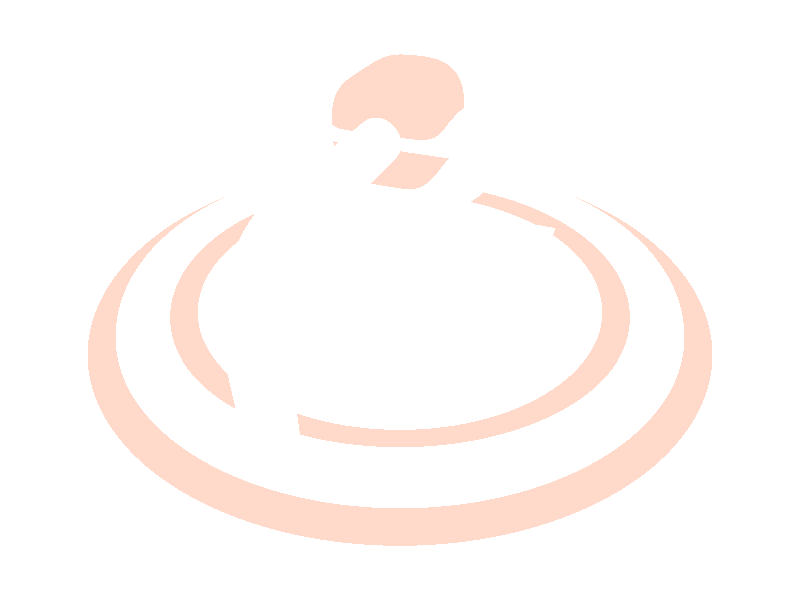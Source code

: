 // Persistence Of Vision Ray Tracer Scene Description File
// File: radiosity2.pov
// Vers: 3.5
// Desc: radiosity tutorial scene
// Date: 2000-2001
// Auth: Christoph Hormann

// -w240 -h180 +a0.3

#declare use_light=true;

global_settings {
  assumed_gamma 1

  radiosity {
    pretrace_start 0.08
    pretrace_end   0.04
    count 35

    nearest_count 5
    error_bound 0.2
    recursion_limit 1

    low_error_factor .5
    gray_threshold 0.0
    minimum_reuse 0.015
    brightness 1

    adc_bailout 0.01/2

  }


}

#if (use_light)
  light_source {
    <-1.5, 1, -0.5>*10000
    color rgb <1.0, 0.92, 0.77>
  }
#end

camera {
  location <3.8, 7.8, -10>
  look_at <0.0, 0.0, 0.0>
}


sphere {
  <0, 0, 0>, 1
  texture {
   pigment {
     gradient y
     color_map {
       [0.0 color rgb < 0.880, 0.935, 0.976 >]
       [0.2 color rgb < 0.300, 0.450, 0.950 >]
     }
   }
   finish { diffuse 0 ambient 1 }
  }
  hollow on
  no_shadow
  scale 30000
}


#declare FinX= finish { diffuse 0.65 ambient 0.0 }

#declare Wing_Length=4;
#declare Wing_Round=1.2;
#declare Wing_Rad=0.4;

#declare Wing=
union {
  cylinder { <0, 0, 0>, < 0, 0, Wing_Length>, Wing_Rad }
  intersection {
    torus { Wing_Round, Wing_Rad }
    box { <0, -5, 0>, < 5, 5, 5> }
    rotate 90*z
    rotate 180*y
    translate < 0, -Wing_Round, -Wing_Length>
  }
  cylinder { <0, -Wing_Round,    -Wing_Length-Wing_Round>,
             <0, -Wing_Round-10, -Wing_Length-Wing_Round>, Wing_Rad }
}

union {
  superellipsoid { <0.7, 0.3>
  texture {
    pigment { color rgb <1.0, 0.7, 0.6> }
    finish { FinX }
  }
  }
  object { Wing }
  object { Wing rotate 180*y }

  torus { Wing_Length+Wing_Round, 0.5 translate (0.5-4)*y }
  torus { Wing_Length+Wing_Round, 1.0 scale < 1, 0.1, 1>  translate (0.5-4)*y
  texture {
    pigment { color rgb <1.0, 0.7, 0.6> }
    finish { FinX }
  }
  }

  cylinder { < 0, -4, 0>,   < 0, -1,   0>, 1 }

  sphere { < 0, 0, 0> 1
    scale <1.7,0.2,1.7>
    translate -1*y
  }

  box { <-2.8, -3.2, -2.8>, < 2.8,  -3.1,  2.8> }

  union {
    cylinder { < -2, 0, 0>, < 2, 0, 0>, 1.0 }
    sphere { < -2, 0, 0> 1.0 }
    sphere { <  2, 0, 0> 1.0 }
    scale < 1.2, 0.2, 1.2>
  }

  translate <0, 4, 0>

  texture {
    pigment { color rgb 1 }
    finish { FinX }
  }
}



plane {
  y, 0
  texture {
    pigment { color rgb 1 }
    finish { FinX }
  }
}
